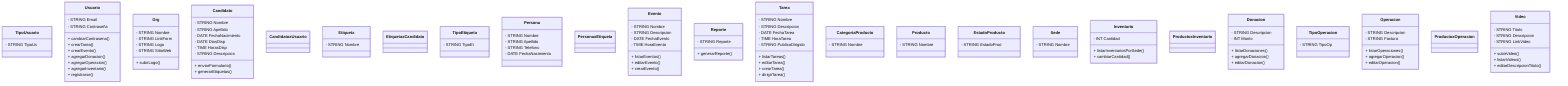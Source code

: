 classDiagram

    class TipoUsuario{
        - STRING TipoUs
    }

    class Usuario{
        - STRING Email
        - STRING Contraseña

        + cambiarContrasena()
        + crearTarea()
        + crearEvento()
        + agregarDonacion()
        + agregarOperacion()
        + agregarInventario() 
	+ registrarse()  
    }

    class Org{
        - STRING Nombre
        - STRING LinkForm
        - STRING Logo
        - STRING SitioWeb

        + subirLogo()
    }

    class Candidato{
        - STRING Nombre
        - STRING Apellido
        - DATE FechaNacimiento
        - DATE DiasDisp
        - TIME HorasDisp
        - STRING Descripcion

	+ enviarFormulario()
        + generarEtiquetas()
    }

    class CandidatoxUsuario{
    }

    class Etiqueta{
        - STRING Nombre
    }

    class EtiquetaxCandidato{
    }

    class TipoEtiqueta{
        - STRING TipoEt
    }

    class Persona{
        - STRING Nombre
        - STRING Apellido
        - STRING Telefono
        - DATE FechaNacimiento
    }

    class PersonaxEtiqueta{
    }

    class Evento{
        - STRING Nombre
        - STRING Descripcion
        - DATE FechaEvento
        - TIME HoraEvento

	+ listarEventos()
	+ editarEvento()
	+ crearEvento()
    }

    class Reporte{
        - STRING Reporte

	+ generarReporte()
    }

    class Tarea{
        - STRING Nombre
        - STRING Descripcion
        - DATE FechaTarea
        - TIME HoraTarea
        - STRING PublicoDirigido
   
	+ listarTareas()
	+ editarTarea()
	+ crearTarea()
	+ dirigirTarea()
    }

    class CategoriaProducto{
        - STRING Nombre
    }

    class Producto{
        - STRING Nombre
    }

    class EstadoProducto{
        - STRING EstadoProd
    }

    class Sede{
        - STRING Nombre
    }

    class Inventario{
        - INT Cantidad
	
	+ listarInventariosPorSede()
	+ cambiarCantidad()
    }

    class ProductoxInventario{
    }

    class Donacion{
        - STRING Descripcion
        - INT Monto

	+ listarDonaciones()
	+ agregarDonacion()
	+ editarDonacion()
    }

    class TipoOperacion{
        - STRING TipoOp
    }

    class Operacion{
        - STRING Descripcion
        - STRING Factura
    
	+ listarOperaciones()
	+ agregarOperacion()
	+ editarOperacion()
    }

    class ProductoxOperacion{
    }

    class Video{
        - STRING Titulo
        - STRING Descripcion
        - STRING LinkVideo

	+ subirVideo()
	+ listarVideos()
	+ editarDescripcionTitulo()
    }